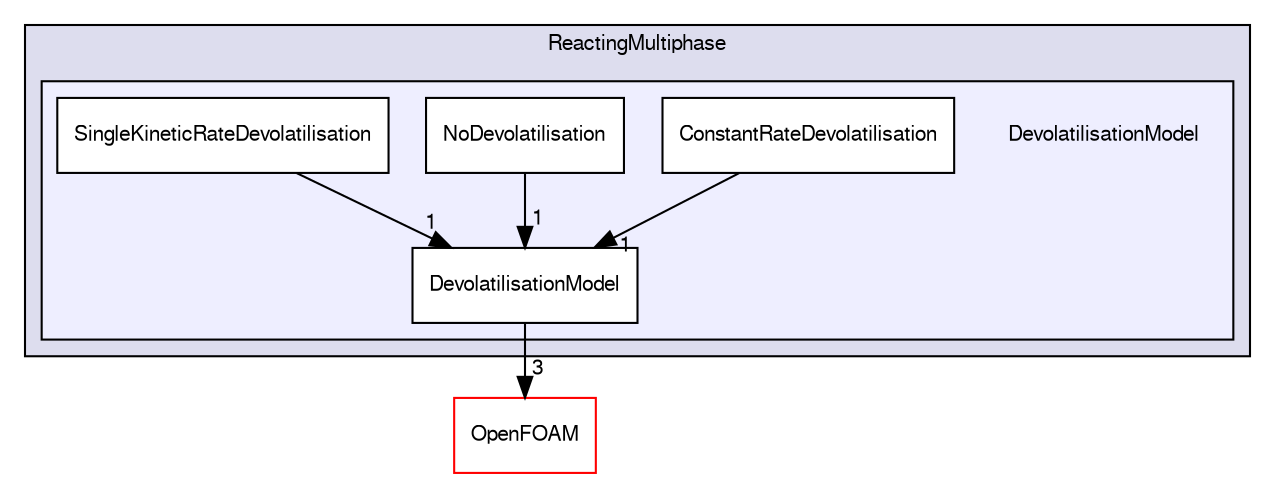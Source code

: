 digraph "src/lagrangian/intermediate/submodels/ReactingMultiphase/DevolatilisationModel" {
  bgcolor=transparent;
  compound=true
  node [ fontsize="10", fontname="FreeSans"];
  edge [ labelfontsize="10", labelfontname="FreeSans"];
  subgraph clusterdir_d333e36c7ce13a9450f826e417b6349d {
    graph [ bgcolor="#ddddee", pencolor="black", label="ReactingMultiphase" fontname="FreeSans", fontsize="10", URL="dir_d333e36c7ce13a9450f826e417b6349d.html"]
  subgraph clusterdir_db9260c5dad72bb471696c19b33384c3 {
    graph [ bgcolor="#eeeeff", pencolor="black", label="" URL="dir_db9260c5dad72bb471696c19b33384c3.html"];
    dir_db9260c5dad72bb471696c19b33384c3 [shape=plaintext label="DevolatilisationModel"];
    dir_ef64c302f0a1560e9fd6f658c75ea07b [shape=box label="ConstantRateDevolatilisation" color="black" fillcolor="white" style="filled" URL="dir_ef64c302f0a1560e9fd6f658c75ea07b.html"];
    dir_ba962fd0f49b48dcd886f8615b357642 [shape=box label="DevolatilisationModel" color="black" fillcolor="white" style="filled" URL="dir_ba962fd0f49b48dcd886f8615b357642.html"];
    dir_cfb9533f63f3492784c866f635b1baad [shape=box label="NoDevolatilisation" color="black" fillcolor="white" style="filled" URL="dir_cfb9533f63f3492784c866f635b1baad.html"];
    dir_aa10fa53078535a0e75e484910da09e7 [shape=box label="SingleKineticRateDevolatilisation" color="black" fillcolor="white" style="filled" URL="dir_aa10fa53078535a0e75e484910da09e7.html"];
  }
  }
  dir_c5473ff19b20e6ec4dfe5c310b3778a8 [shape=box label="OpenFOAM" color="red" URL="dir_c5473ff19b20e6ec4dfe5c310b3778a8.html"];
  dir_aa10fa53078535a0e75e484910da09e7->dir_ba962fd0f49b48dcd886f8615b357642 [headlabel="1", labeldistance=1.5 headhref="dir_001430_001428.html"];
  dir_ef64c302f0a1560e9fd6f658c75ea07b->dir_ba962fd0f49b48dcd886f8615b357642 [headlabel="1", labeldistance=1.5 headhref="dir_001427_001428.html"];
  dir_cfb9533f63f3492784c866f635b1baad->dir_ba962fd0f49b48dcd886f8615b357642 [headlabel="1", labeldistance=1.5 headhref="dir_001429_001428.html"];
  dir_ba962fd0f49b48dcd886f8615b357642->dir_c5473ff19b20e6ec4dfe5c310b3778a8 [headlabel="3", labeldistance=1.5 headhref="dir_001428_001706.html"];
}
